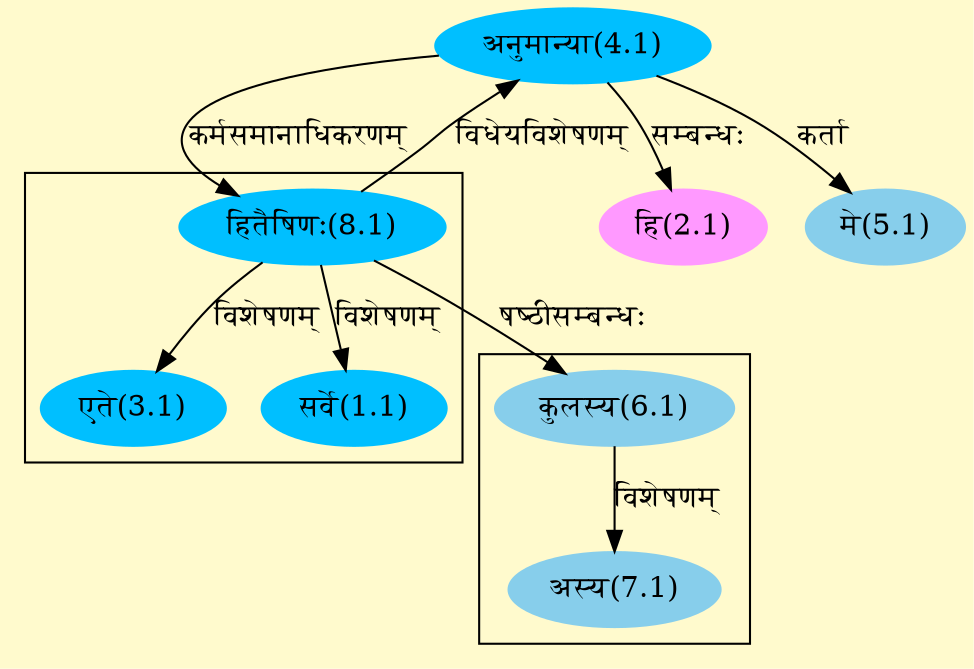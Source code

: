 digraph G{
rankdir=BT;
 compound=true;
 bgcolor="lemonchiffon1";

subgraph cluster_1{
Node1_1 [style=filled, color="#00BFFF" label = "सर्वे(1.1)"]
Node8_1 [style=filled, color="#00BFFF" label = "हितैषिणः(8.1)"]
Node3_1 [style=filled, color="#00BFFF" label = "एते(3.1)"]

}

subgraph cluster_2{
Node7_1 [style=filled, color="#87CEEB" label = "अस्य(7.1)"]
Node6_1 [style=filled, color="#87CEEB" label = "कुलस्य(6.1)"]

}
Node2_1 [style=filled, color="#FF99FF" label = "हि(2.1)"]
Node4_1 [style=filled, color="#00BFFF" label = "अनुमान्या(4.1)"]
Node8_1 [style=filled, color="#00BFFF" label = "हितैषिणः(8.1)"]
Node5_1 [style=filled, color="#87CEEB" label = "मे(5.1)"]
Node6_1 [style=filled, color="#87CEEB" label = "कुलस्य(6.1)"]
/* Start of Relations section */

Node1_1 -> Node8_1 [  label="विशेषणम्"  dir="back" ]
Node2_1 -> Node4_1 [  label="सम्बन्धः"  dir="back" ]
Node3_1 -> Node8_1 [  label="विशेषणम्"  dir="back" ]
Node4_1 -> Node8_1 [  label="विधेयविशेषणम्"  dir="back" ]
Node5_1 -> Node4_1 [  label="कर्ता"  dir="back" ]
Node6_1 -> Node8_1 [  label="षष्ठीसम्बन्धः"  dir="back" ]
Node7_1 -> Node6_1 [  label="विशेषणम्"  dir="back" ]
Node8_1 -> Node4_1 [  label="कर्मसमानाधिकरणम्"  dir="back" ]
}

